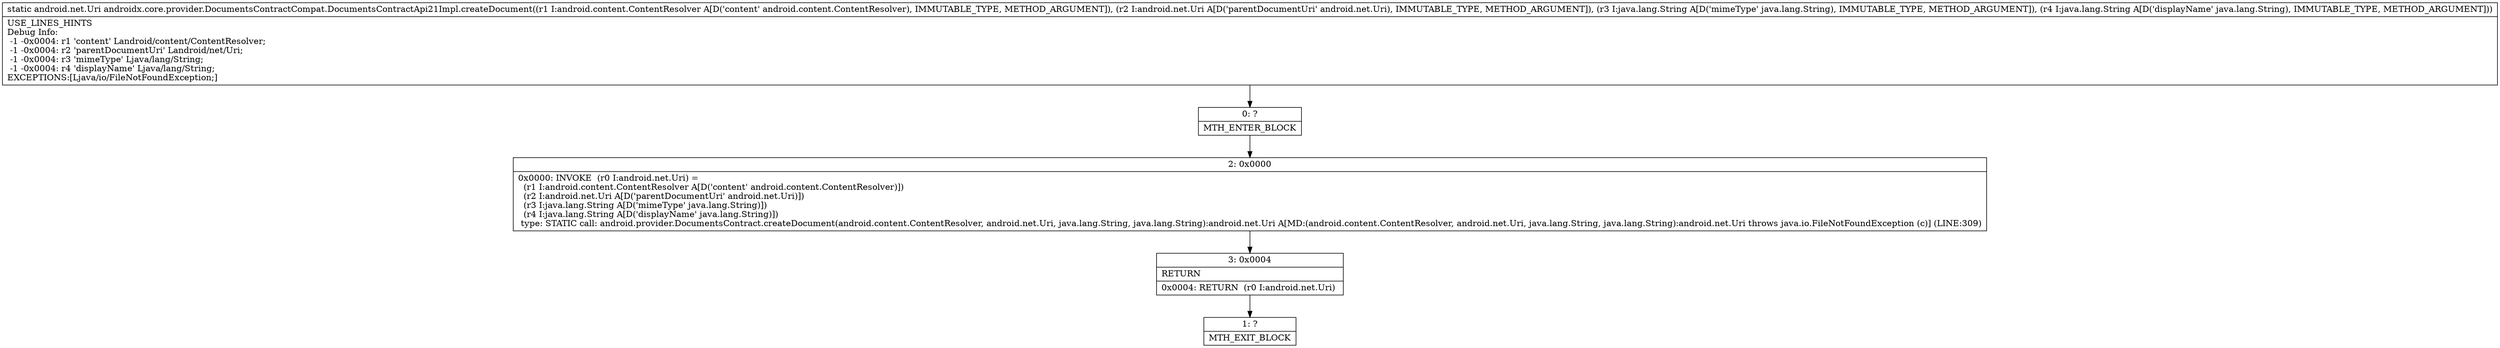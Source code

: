 digraph "CFG forandroidx.core.provider.DocumentsContractCompat.DocumentsContractApi21Impl.createDocument(Landroid\/content\/ContentResolver;Landroid\/net\/Uri;Ljava\/lang\/String;Ljava\/lang\/String;)Landroid\/net\/Uri;" {
Node_0 [shape=record,label="{0\:\ ?|MTH_ENTER_BLOCK\l}"];
Node_2 [shape=record,label="{2\:\ 0x0000|0x0000: INVOKE  (r0 I:android.net.Uri) = \l  (r1 I:android.content.ContentResolver A[D('content' android.content.ContentResolver)])\l  (r2 I:android.net.Uri A[D('parentDocumentUri' android.net.Uri)])\l  (r3 I:java.lang.String A[D('mimeType' java.lang.String)])\l  (r4 I:java.lang.String A[D('displayName' java.lang.String)])\l type: STATIC call: android.provider.DocumentsContract.createDocument(android.content.ContentResolver, android.net.Uri, java.lang.String, java.lang.String):android.net.Uri A[MD:(android.content.ContentResolver, android.net.Uri, java.lang.String, java.lang.String):android.net.Uri throws java.io.FileNotFoundException (c)] (LINE:309)\l}"];
Node_3 [shape=record,label="{3\:\ 0x0004|RETURN\l|0x0004: RETURN  (r0 I:android.net.Uri) \l}"];
Node_1 [shape=record,label="{1\:\ ?|MTH_EXIT_BLOCK\l}"];
MethodNode[shape=record,label="{static android.net.Uri androidx.core.provider.DocumentsContractCompat.DocumentsContractApi21Impl.createDocument((r1 I:android.content.ContentResolver A[D('content' android.content.ContentResolver), IMMUTABLE_TYPE, METHOD_ARGUMENT]), (r2 I:android.net.Uri A[D('parentDocumentUri' android.net.Uri), IMMUTABLE_TYPE, METHOD_ARGUMENT]), (r3 I:java.lang.String A[D('mimeType' java.lang.String), IMMUTABLE_TYPE, METHOD_ARGUMENT]), (r4 I:java.lang.String A[D('displayName' java.lang.String), IMMUTABLE_TYPE, METHOD_ARGUMENT]))  | USE_LINES_HINTS\lDebug Info:\l  \-1 \-0x0004: r1 'content' Landroid\/content\/ContentResolver;\l  \-1 \-0x0004: r2 'parentDocumentUri' Landroid\/net\/Uri;\l  \-1 \-0x0004: r3 'mimeType' Ljava\/lang\/String;\l  \-1 \-0x0004: r4 'displayName' Ljava\/lang\/String;\lEXCEPTIONS:[Ljava\/io\/FileNotFoundException;]\l}"];
MethodNode -> Node_0;Node_0 -> Node_2;
Node_2 -> Node_3;
Node_3 -> Node_1;
}

